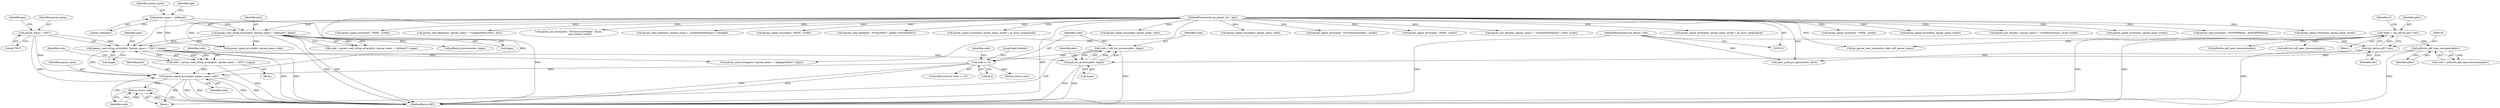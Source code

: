 digraph "0_ghostscript_c3476dde7743761a4e1d39a631716199b696b880@API" {
"1000240" [label="(Call,param_signal_error(plist, param_name, code))"];
"1000206" [label="(Call,param_read_string_array(plist, (param_name = \"DSC\"), &ppa))"];
"1000162" [label="(Call,param_read_string_array(plist, (param_name = \"pdfmark\"), &ppa))"];
"1000121" [label="(MethodParameterIn,gs_param_list * plist)"];
"1000164" [label="(Call,param_name = \"pdfmark\")"];
"1000208" [label="(Call,param_name = \"DSC\")"];
"1000234" [label="(Call,code >= 0)"];
"1000227" [label="(Call,code = pdf_dsc_process(pdev, &ppa))"];
"1000229" [label="(Call,pdf_dsc_process(pdev, &ppa))"];
"1000219" [label="(Call,pdfwrite_pdf_open_document(pdev))"];
"1000126" [label="(Call,*pdev = (gx_device_pdf *) dev)"];
"1000128" [label="(Call,(gx_device_pdf *) dev)"];
"1000119" [label="(MethodParameterIn,gx_device * dev)"];
"1000204" [label="(Call,code = param_read_string_array(plist, (param_name = \"DSC\"), &ppa))"];
"1000244" [label="(Return,return code;)"];
"1000241" [label="(Identifier,plist)"];
"1000551" [label="(Call,gs_param_read_items(plist, pdev, pdf_param_items))"];
"1000157" [label="(Block,)"];
"1000160" [label="(Call,code = param_read_string_array(plist, (param_name = \"pdfmark\"), &ppa))"];
"1000166" [label="(Literal,\"pdfmark\")"];
"1000167" [label="(Call,&ppa)"];
"1000217" [label="(Call,code = pdfwrite_pdf_open_document(pdev))"];
"1000227" [label="(Call,code = pdf_dsc_process(pdev, &ppa))"];
"1000214" [label="(Identifier,code)"];
"1000228" [label="(Identifier,code)"];
"1000239" [label="(JumpTarget,default:)"];
"1000219" [label="(Call,pdfwrite_pdf_open_document(pdev))"];
"1000317" [label="(Call,param_read_bool(plist, (param_name = \"LockDistillerParams\"), &locked))"];
"1000133" [label="(Identifier,cl)"];
"1000165" [label="(Identifier,param_name)"];
"1000206" [label="(Call,param_read_string_array(plist, (param_name = \"DSC\"), &ppa))"];
"1000245" [label="(Identifier,code)"];
"1000229" [label="(Call,pdf_dsc_process(pdev, &ppa))"];
"1000794" [label="(Call,param_signal_error(plist, \"PDFX\", ecode))"];
"1000698" [label="(Call,param_read_bool(plist, \"ProduceDSC\", &pdev->ProduceDSC))"];
"1000204" [label="(Call,code = param_read_string_array(plist, (param_name = \"DSC\"), &ppa))"];
"1000240" [label="(Call,param_signal_error(plist, param_name, code))"];
"1000243" [label="(Identifier,code)"];
"1000230" [label="(Identifier,pdev)"];
"1000215" [label="(Block,)"];
"1000275" [label="(Call,pdfwrite_pdf_open_document(pdev))"];
"1000391" [label="(Call,param_signal_error(plist, param_name, ecode = gs_error_rangecheck))"];
"1000707" [label="(Call,param_signal_error(plist, param_name, code))"];
"1000233" [label="(ControlStructure,if (code >= 0))"];
"1001551" [label="(MethodReturn,RET)"];
"1000196" [label="(Call,param_signal_error(plist, param_name, code))"];
"1000127" [label="(Identifier,pdev)"];
"1000234" [label="(Call,code >= 0)"];
"1000212" [label="(Identifier,ppa)"];
"1000119" [label="(MethodParameterIn,gx_device * dev)"];
"1000307" [label="(Call,param_signal_error(plist, param_name, code))"];
"1000647" [label="(Call,param_signal_error(plist, \"FirstObjectNumber\", ecode))"];
"1000814" [label="(Call,param_signal_error(plist, \"PDFA\", ecode))"];
"1000209" [label="(Identifier,param_name)"];
"1000235" [label="(Identifier,code)"];
"1000220" [label="(Identifier,pdev)"];
"1000164" [label="(Call,param_name = \"pdfmark\")"];
"1000163" [label="(Identifier,plist)"];
"1000231" [label="(Call,&ppa)"];
"1000207" [label="(Identifier,plist)"];
"1000339" [label="(Call,param_put_int(plist, (param_name = \".EmbedFontObjects\"), &efo, ecode))"];
"1000237" [label="(Return,return code;)"];
"1000959" [label="(Call,gdev_psdf_put_params(dev, plist))"];
"1000359" [label="(Call,param_signal_error(plist, param_name, ecode = gs_error_rangecheck))"];
"1000728" [label="(Call,param_signal_error(plist, \"PDFA\", ecode))"];
"1000185" [label="(Call,pdfmark_process(pdev, &ppa))"];
"1000175" [label="(Call,pdfwrite_pdf_open_document(pdev))"];
"1000128" [label="(Call,(gx_device_pdf *) dev)"];
"1000208" [label="(Call,param_name = \"DSC\")"];
"1000244" [label="(Return,return code;)"];
"1000328" [label="(Call,param_signal_error(plist, param_name, ecode))"];
"1000372" [label="(Call,param_put_int(plist, (param_name = \"CoreDistVersion\"), &cdv, ecode))"];
"1000238" [label="(Identifier,code)"];
"1000236" [label="(Literal,0)"];
"1000205" [label="(Identifier,code)"];
"1000412" [label="(Call,param_signal_error(plist, param_name, ecode))"];
"1000242" [label="(Identifier,param_name)"];
"1000121" [label="(MethodParameterIn,gs_param_list * plist)"];
"1000168" [label="(Identifier,ppa)"];
"1000563" [label="(Call,param_read_bool(plist, \"ForOPDFRead\", &ForOPDFRead))"];
"1000351" [label="(Call,param_signal_error(plist, param_name, ecode))"];
"1000250" [label="(Call,param_read_string(plist, (param_name = \"pdfpagelabels\"), &pps))"];
"1000776" [label="(Call,param_signal_error(plist, \"PDFA\", ecode))"];
"1000162" [label="(Call,param_read_string_array(plist, (param_name = \"pdfmark\"), &ppa))"];
"1000400" [label="(Call,param_read_float(plist, (param_name = \"CompatibilityLevel\"), &cl))"];
"1000122" [label="(Block,)"];
"1000210" [label="(Literal,\"DSC\")"];
"1000126" [label="(Call,*pdev = (gx_device_pdf *) dev)"];
"1000660" [label="(Call,param_put_enum(plist, \"ProcessColorModel\", &pcm,\n                               pcm_names, ecode))"];
"1000130" [label="(Identifier,dev)"];
"1000211" [label="(Call,&ppa)"];
"1000240" -> "1000215"  [label="AST: "];
"1000240" -> "1000243"  [label="CFG: "];
"1000241" -> "1000240"  [label="AST: "];
"1000242" -> "1000240"  [label="AST: "];
"1000243" -> "1000240"  [label="AST: "];
"1000245" -> "1000240"  [label="CFG: "];
"1000240" -> "1001551"  [label="DDG: "];
"1000240" -> "1001551"  [label="DDG: "];
"1000240" -> "1001551"  [label="DDG: "];
"1000240" -> "1001551"  [label="DDG: "];
"1000206" -> "1000240"  [label="DDG: "];
"1000121" -> "1000240"  [label="DDG: "];
"1000208" -> "1000240"  [label="DDG: "];
"1000234" -> "1000240"  [label="DDG: "];
"1000204" -> "1000240"  [label="DDG: "];
"1000240" -> "1000244"  [label="DDG: "];
"1000206" -> "1000204"  [label="AST: "];
"1000206" -> "1000211"  [label="CFG: "];
"1000207" -> "1000206"  [label="AST: "];
"1000208" -> "1000206"  [label="AST: "];
"1000211" -> "1000206"  [label="AST: "];
"1000204" -> "1000206"  [label="CFG: "];
"1000206" -> "1001551"  [label="DDG: "];
"1000206" -> "1001551"  [label="DDG: "];
"1000206" -> "1000204"  [label="DDG: "];
"1000206" -> "1000204"  [label="DDG: "];
"1000162" -> "1000206"  [label="DDG: "];
"1000162" -> "1000206"  [label="DDG: "];
"1000121" -> "1000206"  [label="DDG: "];
"1000208" -> "1000206"  [label="DDG: "];
"1000206" -> "1000229"  [label="DDG: "];
"1000206" -> "1000250"  [label="DDG: "];
"1000162" -> "1000160"  [label="AST: "];
"1000162" -> "1000167"  [label="CFG: "];
"1000163" -> "1000162"  [label="AST: "];
"1000164" -> "1000162"  [label="AST: "];
"1000167" -> "1000162"  [label="AST: "];
"1000160" -> "1000162"  [label="CFG: "];
"1000162" -> "1001551"  [label="DDG: "];
"1000162" -> "1001551"  [label="DDG: "];
"1000162" -> "1000160"  [label="DDG: "];
"1000162" -> "1000160"  [label="DDG: "];
"1000121" -> "1000162"  [label="DDG: "];
"1000164" -> "1000162"  [label="DDG: "];
"1000162" -> "1000185"  [label="DDG: "];
"1000162" -> "1000196"  [label="DDG: "];
"1000121" -> "1000118"  [label="AST: "];
"1000121" -> "1001551"  [label="DDG: "];
"1000121" -> "1000196"  [label="DDG: "];
"1000121" -> "1000250"  [label="DDG: "];
"1000121" -> "1000307"  [label="DDG: "];
"1000121" -> "1000317"  [label="DDG: "];
"1000121" -> "1000328"  [label="DDG: "];
"1000121" -> "1000339"  [label="DDG: "];
"1000121" -> "1000351"  [label="DDG: "];
"1000121" -> "1000359"  [label="DDG: "];
"1000121" -> "1000372"  [label="DDG: "];
"1000121" -> "1000391"  [label="DDG: "];
"1000121" -> "1000400"  [label="DDG: "];
"1000121" -> "1000412"  [label="DDG: "];
"1000121" -> "1000551"  [label="DDG: "];
"1000121" -> "1000563"  [label="DDG: "];
"1000121" -> "1000647"  [label="DDG: "];
"1000121" -> "1000660"  [label="DDG: "];
"1000121" -> "1000698"  [label="DDG: "];
"1000121" -> "1000707"  [label="DDG: "];
"1000121" -> "1000728"  [label="DDG: "];
"1000121" -> "1000776"  [label="DDG: "];
"1000121" -> "1000794"  [label="DDG: "];
"1000121" -> "1000814"  [label="DDG: "];
"1000121" -> "1000959"  [label="DDG: "];
"1000164" -> "1000166"  [label="CFG: "];
"1000165" -> "1000164"  [label="AST: "];
"1000166" -> "1000164"  [label="AST: "];
"1000168" -> "1000164"  [label="CFG: "];
"1000164" -> "1001551"  [label="DDG: "];
"1000164" -> "1000196"  [label="DDG: "];
"1000208" -> "1000210"  [label="CFG: "];
"1000209" -> "1000208"  [label="AST: "];
"1000210" -> "1000208"  [label="AST: "];
"1000212" -> "1000208"  [label="CFG: "];
"1000208" -> "1001551"  [label="DDG: "];
"1000234" -> "1000233"  [label="AST: "];
"1000234" -> "1000236"  [label="CFG: "];
"1000235" -> "1000234"  [label="AST: "];
"1000236" -> "1000234"  [label="AST: "];
"1000238" -> "1000234"  [label="CFG: "];
"1000239" -> "1000234"  [label="CFG: "];
"1000234" -> "1001551"  [label="DDG: "];
"1000234" -> "1001551"  [label="DDG: "];
"1000227" -> "1000234"  [label="DDG: "];
"1000234" -> "1000237"  [label="DDG: "];
"1000227" -> "1000215"  [label="AST: "];
"1000227" -> "1000229"  [label="CFG: "];
"1000228" -> "1000227"  [label="AST: "];
"1000229" -> "1000227"  [label="AST: "];
"1000235" -> "1000227"  [label="CFG: "];
"1000227" -> "1001551"  [label="DDG: "];
"1000229" -> "1000227"  [label="DDG: "];
"1000229" -> "1000227"  [label="DDG: "];
"1000229" -> "1000231"  [label="CFG: "];
"1000230" -> "1000229"  [label="AST: "];
"1000231" -> "1000229"  [label="AST: "];
"1000229" -> "1001551"  [label="DDG: "];
"1000229" -> "1001551"  [label="DDG: "];
"1000219" -> "1000229"  [label="DDG: "];
"1000219" -> "1000217"  [label="AST: "];
"1000219" -> "1000220"  [label="CFG: "];
"1000220" -> "1000219"  [label="AST: "];
"1000217" -> "1000219"  [label="CFG: "];
"1000219" -> "1001551"  [label="DDG: "];
"1000219" -> "1000217"  [label="DDG: "];
"1000126" -> "1000219"  [label="DDG: "];
"1000126" -> "1000122"  [label="AST: "];
"1000126" -> "1000128"  [label="CFG: "];
"1000127" -> "1000126"  [label="AST: "];
"1000128" -> "1000126"  [label="AST: "];
"1000133" -> "1000126"  [label="CFG: "];
"1000126" -> "1001551"  [label="DDG: "];
"1000126" -> "1001551"  [label="DDG: "];
"1000128" -> "1000126"  [label="DDG: "];
"1000126" -> "1000175"  [label="DDG: "];
"1000126" -> "1000275"  [label="DDG: "];
"1000126" -> "1000551"  [label="DDG: "];
"1000128" -> "1000130"  [label="CFG: "];
"1000129" -> "1000128"  [label="AST: "];
"1000130" -> "1000128"  [label="AST: "];
"1000128" -> "1001551"  [label="DDG: "];
"1000119" -> "1000128"  [label="DDG: "];
"1000128" -> "1000959"  [label="DDG: "];
"1000119" -> "1000118"  [label="AST: "];
"1000119" -> "1001551"  [label="DDG: "];
"1000119" -> "1000959"  [label="DDG: "];
"1000204" -> "1000157"  [label="AST: "];
"1000205" -> "1000204"  [label="AST: "];
"1000214" -> "1000204"  [label="CFG: "];
"1000204" -> "1001551"  [label="DDG: "];
"1000244" -> "1000215"  [label="AST: "];
"1000244" -> "1000245"  [label="CFG: "];
"1000245" -> "1000244"  [label="AST: "];
"1001551" -> "1000244"  [label="CFG: "];
"1000244" -> "1001551"  [label="DDG: "];
"1000245" -> "1000244"  [label="DDG: "];
}
